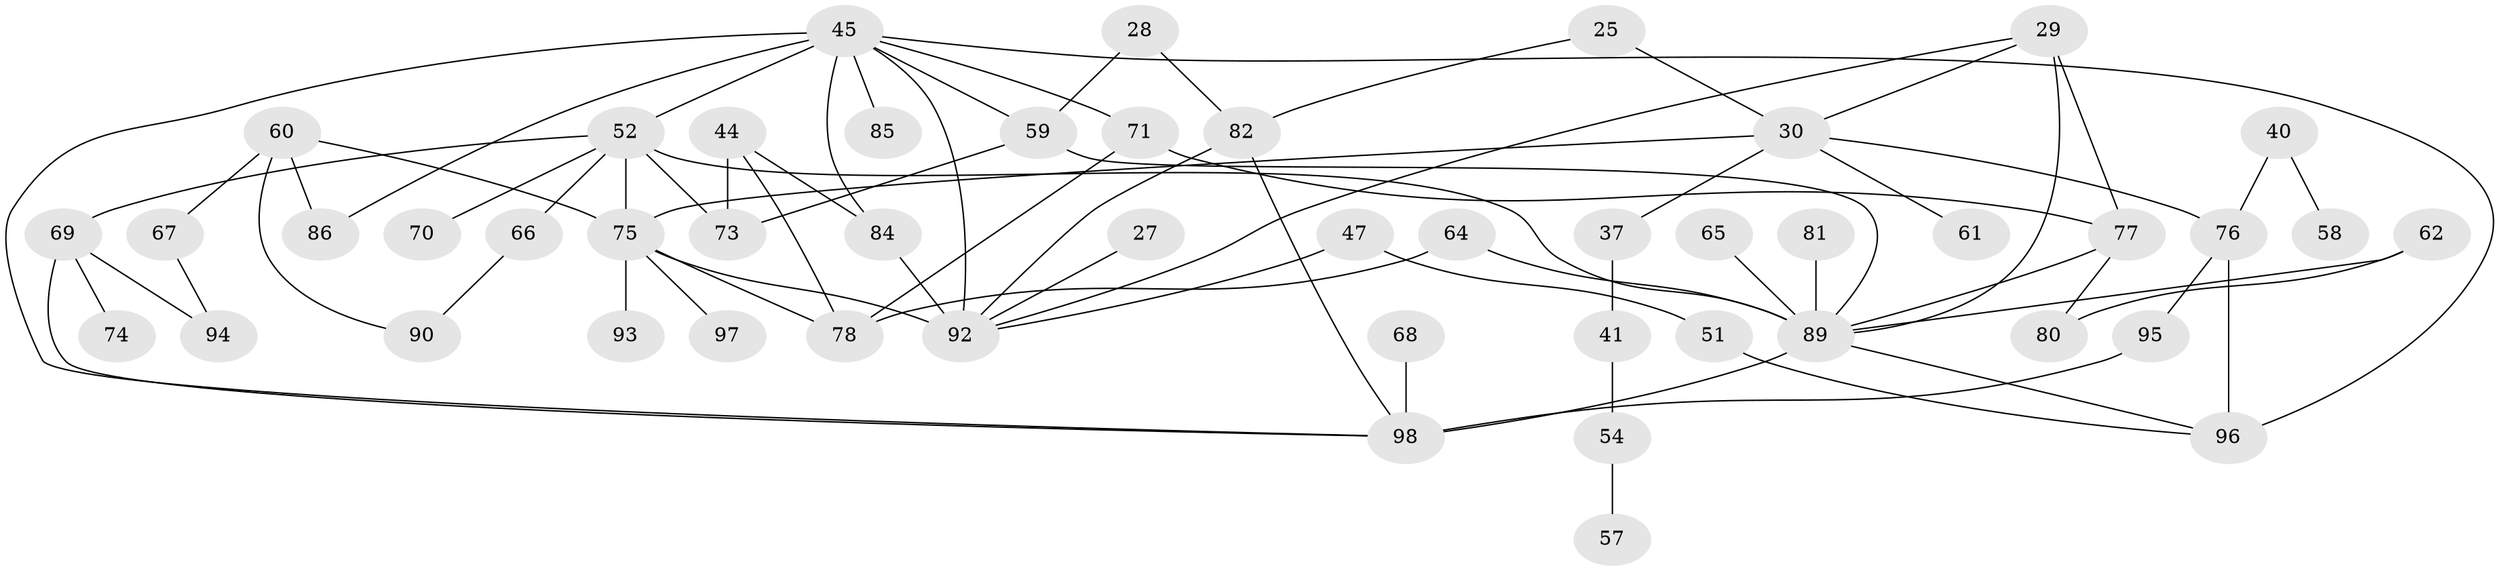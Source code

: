 // original degree distribution, {2: 0.336734693877551, 6: 0.05102040816326531, 3: 0.22448979591836735, 5: 0.11224489795918367, 4: 0.10204081632653061, 9: 0.01020408163265306, 1: 0.16326530612244897}
// Generated by graph-tools (version 1.1) at 2025/45/03/04/25 21:45:30]
// undirected, 49 vertices, 73 edges
graph export_dot {
graph [start="1"]
  node [color=gray90,style=filled];
  25;
  27;
  28;
  29;
  30 [super="+22"];
  37;
  40;
  41;
  44;
  45 [super="+20"];
  47;
  51;
  52 [super="+13+34"];
  54;
  57;
  58;
  59;
  60;
  61;
  62;
  64 [super="+19"];
  65;
  66;
  67;
  68;
  69 [super="+43"];
  70;
  71;
  73 [super="+48+18"];
  74;
  75 [super="+12+9+49"];
  76 [super="+36+35"];
  77 [super="+24"];
  78;
  80;
  81;
  82 [super="+11"];
  84 [super="+23"];
  85;
  86;
  89 [super="+56+55+63"];
  90;
  92 [super="+17+50+91"];
  93 [super="+33"];
  94;
  95 [super="+87"];
  96 [super="+46+79"];
  97;
  98 [super="+42+88"];
  25 -- 82;
  25 -- 30;
  27 -- 92;
  28 -- 59;
  28 -- 82;
  29 -- 77 [weight=2];
  29 -- 30;
  29 -- 92;
  29 -- 89;
  30 -- 37;
  30 -- 75 [weight=2];
  30 -- 61;
  30 -- 76 [weight=2];
  37 -- 41;
  40 -- 58;
  40 -- 76;
  41 -- 54;
  44 -- 84 [weight=2];
  44 -- 78;
  44 -- 73 [weight=2];
  45 -- 59;
  45 -- 52 [weight=3];
  45 -- 71;
  45 -- 84;
  45 -- 85;
  45 -- 86;
  45 -- 92 [weight=2];
  45 -- 98;
  45 -- 96;
  47 -- 51;
  47 -- 92;
  51 -- 96;
  52 -- 75 [weight=3];
  52 -- 66;
  52 -- 70;
  52 -- 73;
  52 -- 69;
  52 -- 89 [weight=3];
  54 -- 57;
  59 -- 73;
  59 -- 89;
  60 -- 67;
  60 -- 86;
  60 -- 90;
  60 -- 75;
  62 -- 80;
  62 -- 89;
  64 -- 78;
  64 -- 89;
  65 -- 89;
  66 -- 90;
  67 -- 94;
  68 -- 98;
  69 -- 74;
  69 -- 94;
  69 -- 98;
  71 -- 78;
  71 -- 77;
  75 -- 97;
  75 -- 92 [weight=3];
  75 -- 78;
  75 -- 93 [weight=2];
  76 -- 96 [weight=3];
  76 -- 95;
  77 -- 80;
  77 -- 89;
  81 -- 89;
  82 -- 98;
  82 -- 92;
  84 -- 92;
  89 -- 96 [weight=2];
  89 -- 98 [weight=2];
  95 -- 98;
}
